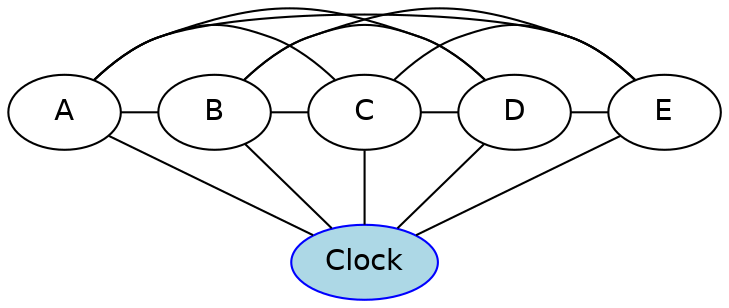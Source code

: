 graph SingleClock {
        bgcolor="transparent";
        node [fontname="Helvetica"];

        {
                node [style=filled,color=blue,fillcolor="LightBlue", penwidth=1];
                Clock [label="Clock"];
        }

        {
                Node1 [label="A"];
                Node2 [label="B"];
                Node3 [label="C"];
                Node4 [label="D"];
                Node5 [label="E"];
        }                

        {
                Node1 -- Clock;
                Node2 -- Clock;
                Node3 -- Clock;
                Node4 -- Clock;
                Node5 -- Clock;
        }

        {
                edge [constraint=false];
                
                Node1 -- Node2;
                Node1 -- Node3;
                Node2 -- Node3;                               
                Node3 -- Node4;                
                Node3 -- Node5;               
                Node1 -- Node4;
                Node1 -- Node5;
                Node2 -- Node4;
                Node2 -- Node5;
                Node4 -- Node5;                
        }        
}
